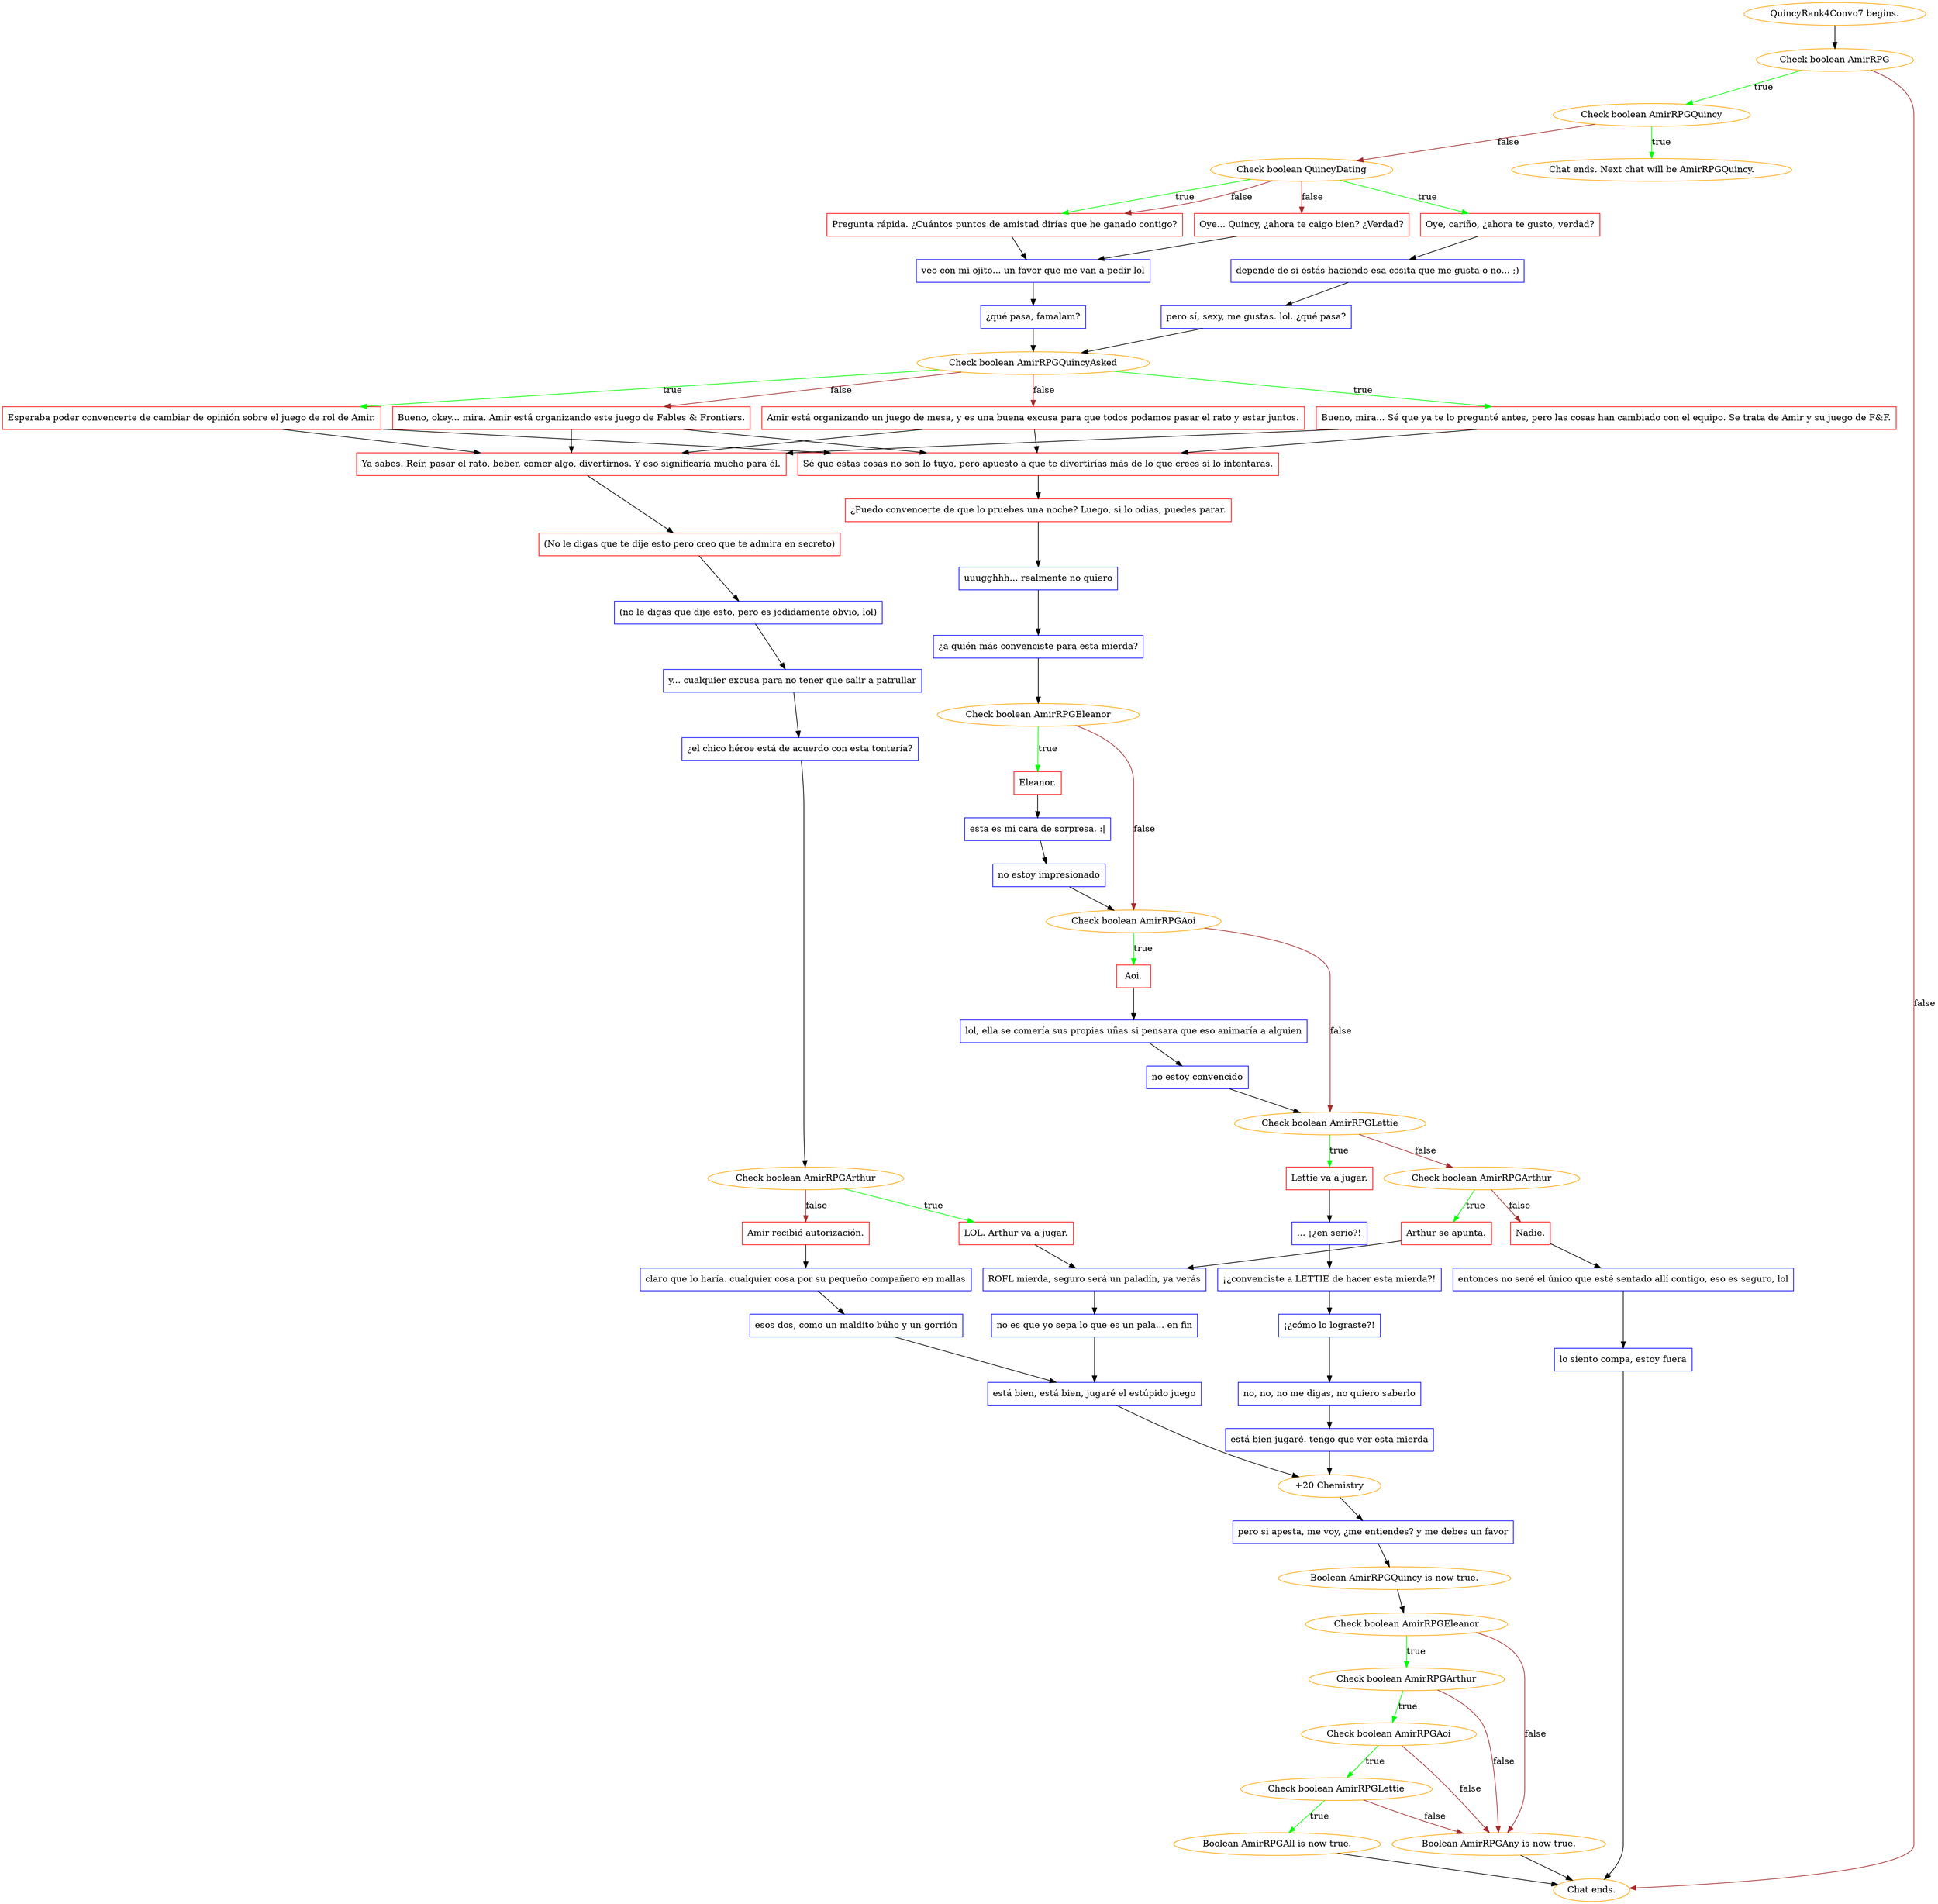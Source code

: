 digraph {
	"QuincyRank4Convo7 begins." [color=orange];
		"QuincyRank4Convo7 begins." -> j1894892187;
	j1894892187 [label="Check boolean AmirRPG",color=orange];
		j1894892187 -> j1845729516 [label=true,color=green];
		j1894892187 -> "Chat ends." [label=false,color=brown];
	j1845729516 [label="Check boolean AmirRPGQuincy",color=orange];
		j1845729516 -> "Chat ends. Next chat will be AmirRPGQuincy." [label=true,color=green];
		j1845729516 -> j3190823774 [label=false,color=brown];
	"Chat ends." [color=orange];
	"Chat ends. Next chat will be AmirRPGQuincy." [color=orange];
	j3190823774 [label="Check boolean QuincyDating",color=orange];
		j3190823774 -> j1170072100 [label=true,color=green];
		j3190823774 -> j2261980549 [label=true,color=green];
		j3190823774 -> j988231796 [label=false,color=brown];
		j3190823774 -> j2261980549 [label=false,color=brown];
	j1170072100 [label="Oye, cariño, ¿ahora te gusto, verdad?",shape=box,color=red];
		j1170072100 -> j943258194;
	j2261980549 [label="Pregunta rápida. ¿Cuántos puntos de amistad dirías que he ganado contigo?",shape=box,color=red];
		j2261980549 -> j3429841850;
	j988231796 [label="Oye... Quincy, ¿ahora te caigo bien? ¿Verdad?",shape=box,color=red];
		j988231796 -> j3429841850;
	j943258194 [label="depende de si estás haciendo esa cosita que me gusta o no... ;)",shape=box,color=blue];
		j943258194 -> j3451039546;
	j3429841850 [label="veo con mi ojito... un favor que me van a pedir lol",shape=box,color=blue];
		j3429841850 -> j3440181492;
	j3451039546 [label="pero sí, sexy, me gustas. lol. ¿qué pasa?",shape=box,color=blue];
		j3451039546 -> j1357037147;
	j3440181492 [label="¿qué pasa, famalam?",shape=box,color=blue];
		j3440181492 -> j1357037147;
	j1357037147 [label="Check boolean AmirRPGQuincyAsked",color=orange];
		j1357037147 -> j3299125355 [label=true,color=green];
		j1357037147 -> j3746371249 [label=true,color=green];
		j1357037147 -> j322753510 [label=false,color=brown];
		j1357037147 -> j3222551047 [label=false,color=brown];
	j3299125355 [label="Bueno, mira... Sé que ya te lo pregunté antes, pero las cosas han cambiado con el equipo. Se trata de Amir y su juego de F&F.",shape=box,color=red];
		j3299125355 -> j2292306433;
		j3299125355 -> j4268653545;
	j3746371249 [label="Esperaba poder convencerte de cambiar de opinión sobre el juego de rol de Amir.",shape=box,color=red];
		j3746371249 -> j2292306433;
		j3746371249 -> j4268653545;
	j322753510 [label="Bueno, okey... mira. Amir está organizando este juego de Fables & Frontiers.",shape=box,color=red];
		j322753510 -> j2292306433;
		j322753510 -> j4268653545;
	j3222551047 [label="Amir está organizando un juego de mesa, y es una buena excusa para que todos podamos pasar el rato y estar juntos.",shape=box,color=red];
		j3222551047 -> j2292306433;
		j3222551047 -> j4268653545;
	j2292306433 [label="Sé que estas cosas no son lo tuyo, pero apuesto a que te divertirías más de lo que crees si lo intentaras.",shape=box,color=red];
		j2292306433 -> j1829681589;
	j4268653545 [label="Ya sabes. Reír, pasar el rato, beber, comer algo, divertirnos. Y eso significaría mucho para él.",shape=box,color=red];
		j4268653545 -> j2786128213;
	j1829681589 [label="¿Puedo convencerte de que lo pruebes una noche? Luego, si lo odias, puedes parar.",shape=box,color=red];
		j1829681589 -> j213054845;
	j2786128213 [label="(No le digas que te dije esto pero creo que te admira en secreto)",shape=box,color=red];
		j2786128213 -> j3628586942;
	j213054845 [label="uuugghhh... realmente no quiero",shape=box,color=blue];
		j213054845 -> j2878949022;
	j3628586942 [label="(no le digas que dije esto, pero es jodidamente obvio, lol)",shape=box,color=blue];
		j3628586942 -> j609196543;
	j2878949022 [label="¿a quién más convenciste para esta mierda?",shape=box,color=blue];
		j2878949022 -> j3332088726;
	j609196543 [label="y... cualquier excusa para no tener que salir a patrullar",shape=box,color=blue];
		j609196543 -> j940435719;
	j3332088726 [label="Check boolean AmirRPGEleanor",color=orange];
		j3332088726 -> j2623547149 [label=true,color=green];
		j3332088726 -> j2586803196 [label=false,color=brown];
	j940435719 [label="¿el chico héroe está de acuerdo con esta tontería?",shape=box,color=blue];
		j940435719 -> j2796444917;
	j2623547149 [label="Eleanor.",shape=box,color=red];
		j2623547149 -> j4140198180;
	j2586803196 [label="Check boolean AmirRPGAoi",color=orange];
		j2586803196 -> j3903478458 [label=true,color=green];
		j2586803196 -> j249376932 [label=false,color=brown];
	j2796444917 [label="Check boolean AmirRPGArthur",color=orange];
		j2796444917 -> j400303401 [label=true,color=green];
		j2796444917 -> j4183094102 [label=false,color=brown];
	j4140198180 [label="esta es mi cara de sorpresa. :|",shape=box,color=blue];
		j4140198180 -> j4045417302;
	j3903478458 [label="Aoi.",shape=box,color=red];
		j3903478458 -> j4133471429;
	j249376932 [label="Check boolean AmirRPGLettie",color=orange];
		j249376932 -> j1077626579 [label=true,color=green];
		j249376932 -> j1159174553 [label=false,color=brown];
	j400303401 [label="LOL. Arthur va a jugar.",shape=box,color=red];
		j400303401 -> j2325668551;
	j4183094102 [label="Amir recibió autorización.",shape=box,color=red];
		j4183094102 -> j2735169688;
	j4045417302 [label="no estoy impresionado",shape=box,color=blue];
		j4045417302 -> j2586803196;
	j4133471429 [label="lol, ella se comería sus propias uñas si pensara que eso animaría a alguien",shape=box,color=blue];
		j4133471429 -> j3295380479;
	j1077626579 [label="Lettie va a jugar.",shape=box,color=red];
		j1077626579 -> j3592343531;
	j1159174553 [label="Check boolean AmirRPGArthur",color=orange];
		j1159174553 -> j1673519188 [label=true,color=green];
		j1159174553 -> j964658716 [label=false,color=brown];
	j2325668551 [label="ROFL mierda, seguro será un paladín, ya verás",shape=box,color=blue];
		j2325668551 -> j1131738701;
	j2735169688 [label="claro que lo haría. cualquier cosa por su pequeño compañero en mallas",shape=box,color=blue];
		j2735169688 -> j936465650;
	j3295380479 [label="no estoy convencido",shape=box,color=blue];
		j3295380479 -> j249376932;
	j3592343531 [label="... ¡¿en serio?!",shape=box,color=blue];
		j3592343531 -> j4287118164;
	j1673519188 [label="Arthur se apunta.",shape=box,color=red];
		j1673519188 -> j2325668551;
	j964658716 [label="Nadie.",shape=box,color=red];
		j964658716 -> j2383347045;
	j1131738701 [label="no es que yo sepa lo que es un pala... en fin",shape=box,color=blue];
		j1131738701 -> j3893981334;
	j936465650 [label="esos dos, como un maldito búho y un gorrión",shape=box,color=blue];
		j936465650 -> j3893981334;
	j4287118164 [label="¡¿convenciste a LETTIE de hacer esta mierda?!",shape=box,color=blue];
		j4287118164 -> j2871666903;
	j2383347045 [label="entonces no seré el único que esté sentado allí contigo, eso es seguro, lol",shape=box,color=blue];
		j2383347045 -> j1829361195;
	j3893981334 [label="está bien, está bien, jugaré el estúpido juego",shape=box,color=blue];
		j3893981334 -> j1843961120;
	j2871666903 [label="¡¿cómo lo lograste?!",shape=box,color=blue];
		j2871666903 -> j2897177882;
	j1829361195 [label="lo siento compa, estoy fuera",shape=box,color=blue];
		j1829361195 -> "Chat ends.";
	j1843961120 [label="+20 Chemistry",color=orange];
		j1843961120 -> j3978862714;
	j2897177882 [label="no, no, no me digas, no quiero saberlo",shape=box,color=blue];
		j2897177882 -> j393305713;
	j3978862714 [label="pero si apesta, me voy, ¿me entiendes? y me debes un favor",shape=box,color=blue];
		j3978862714 -> j2600890740;
	j393305713 [label="está bien jugaré. tengo que ver esta mierda",shape=box,color=blue];
		j393305713 -> j1843961120;
	j2600890740 [label="Boolean AmirRPGQuincy is now true.",color=orange];
		j2600890740 -> j3475450443;
	j3475450443 [label="Check boolean AmirRPGEleanor",color=orange];
		j3475450443 -> j1061158905 [label=true,color=green];
		j3475450443 -> j1992773596 [label=false,color=brown];
	j1061158905 [label="Check boolean AmirRPGArthur",color=orange];
		j1061158905 -> j173832842 [label=true,color=green];
		j1061158905 -> j1992773596 [label=false,color=brown];
	j1992773596 [label="Boolean AmirRPGAny is now true.",color=orange];
		j1992773596 -> "Chat ends.";
	j173832842 [label="Check boolean AmirRPGAoi",color=orange];
		j173832842 -> j530051719 [label=true,color=green];
		j173832842 -> j1992773596 [label=false,color=brown];
	j530051719 [label="Check boolean AmirRPGLettie",color=orange];
		j530051719 -> j2677000302 [label=true,color=green];
		j530051719 -> j1992773596 [label=false,color=brown];
	j2677000302 [label="Boolean AmirRPGAll is now true.",color=orange];
		j2677000302 -> "Chat ends.";
}